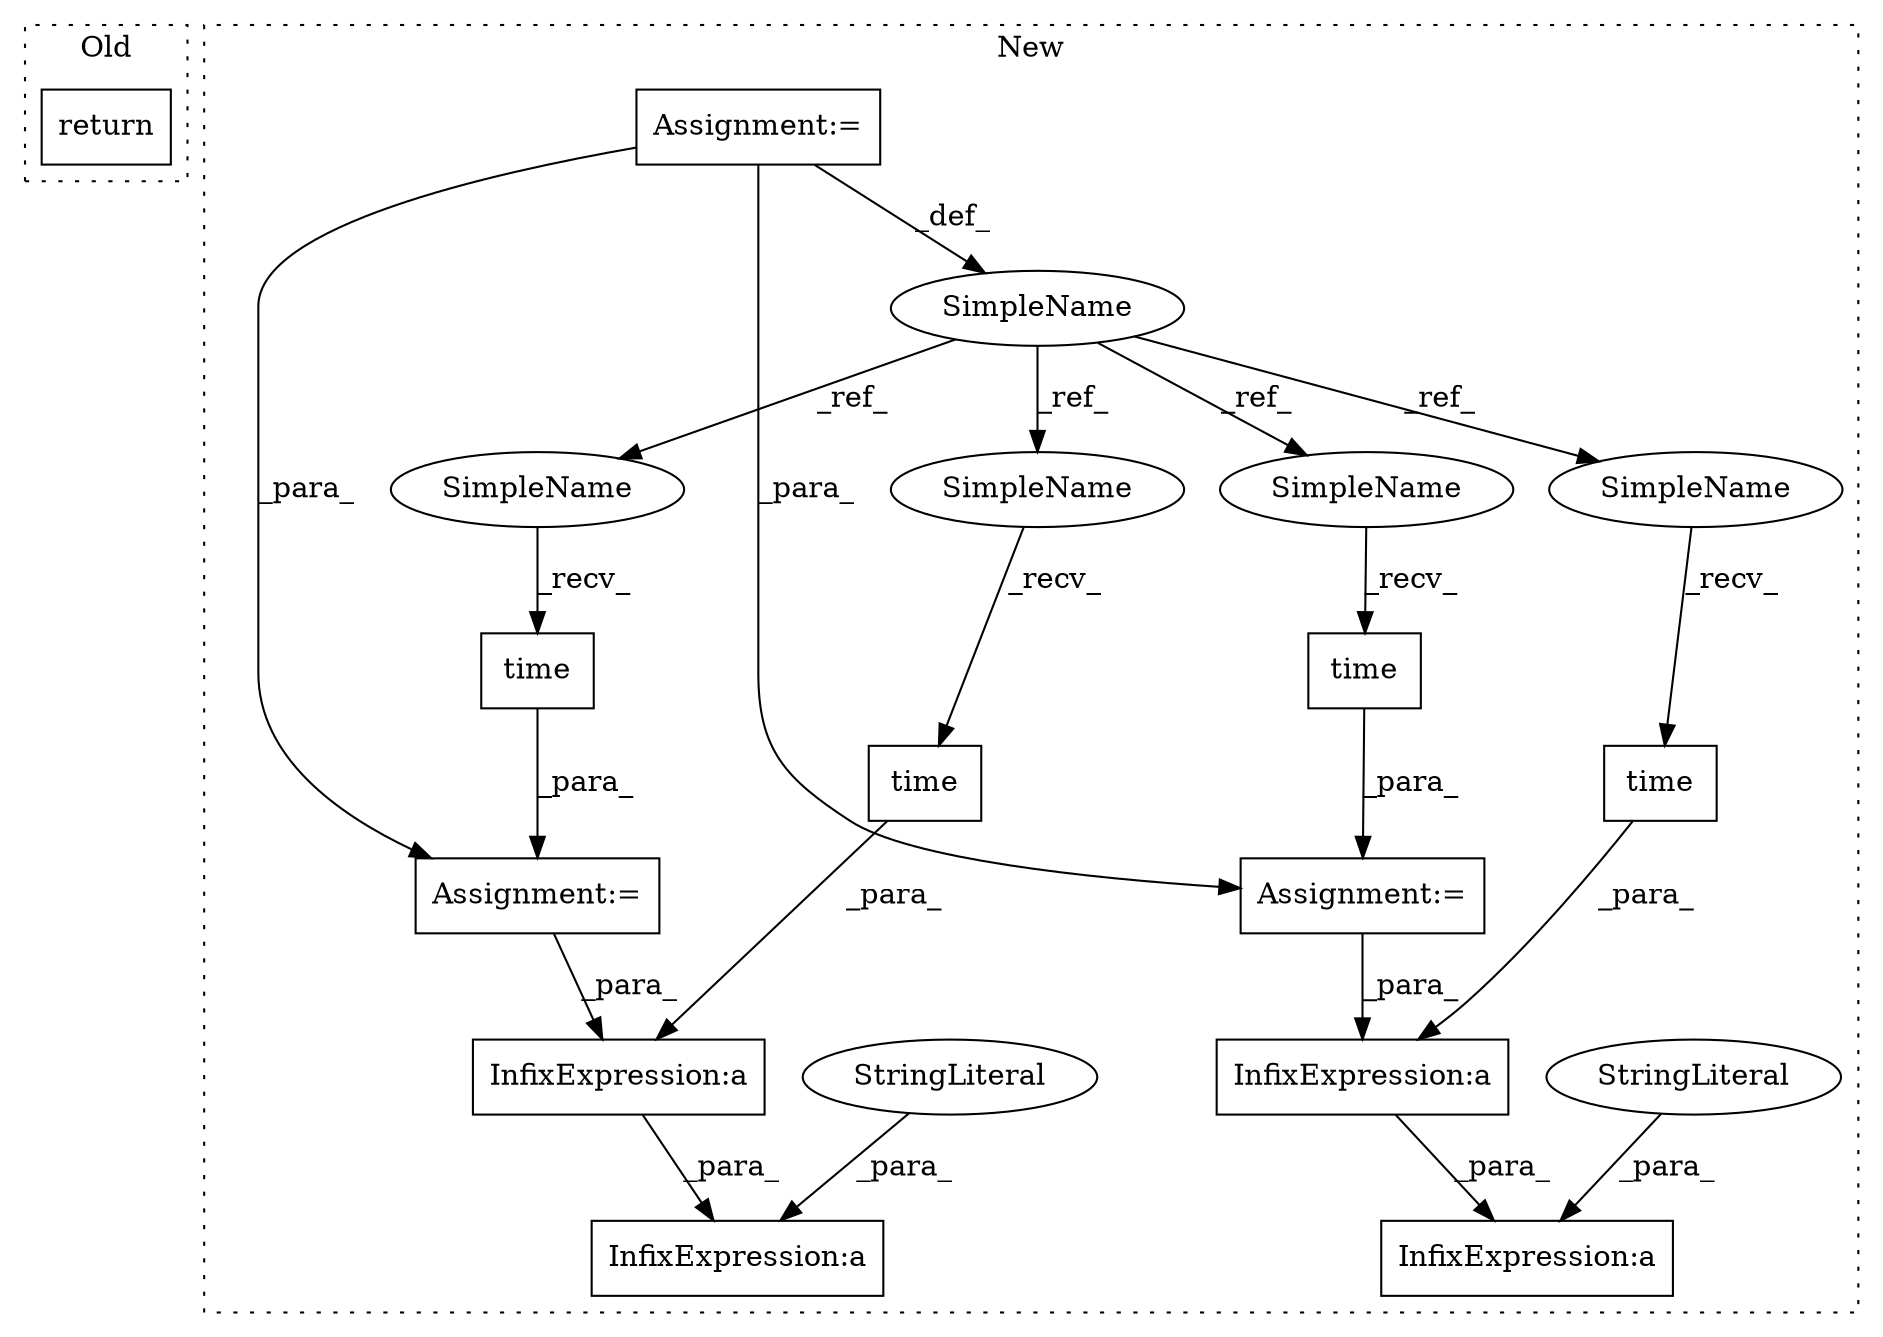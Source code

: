 digraph G {
subgraph cluster0 {
1 [label="return" a="41" s="6445" l="7" shape="box"];
label = "Old";
style="dotted";
}
subgraph cluster1 {
2 [label="time" a="32" s="6823" l="6" shape="box"];
3 [label="InfixExpression:a" a="27" s="7033" l="3" shape="box"];
4 [label="Assignment:=" a="7" s="6817" l="1" shape="box"];
5 [label="time" a="32" s="6975" l="6" shape="box"];
6 [label="SimpleName" a="42" s="6782" l="4" shape="ellipse"];
7 [label="Assignment:=" a="7" s="6782" l="4" shape="box"];
8 [label="InfixExpression:a" a="27" s="7042" l="3" shape="box"];
9 [label="StringLiteral" a="45" s="6993" l="40" shape="ellipse"];
10 [label="time" a="32" s="7185" l="6" shape="box"];
11 [label="Assignment:=" a="7" s="7179" l="1" shape="box"];
12 [label="InfixExpression:a" a="27" s="7242" l="3" shape="box"];
13 [label="InfixExpression:a" a="27" s="7233" l="3" shape="box"];
14 [label="time" a="32" s="7069" l="6" shape="box"];
15 [label="StringLiteral" a="45" s="7203" l="30" shape="ellipse"];
16 [label="SimpleName" a="42" s="6970" l="4" shape="ellipse"];
17 [label="SimpleName" a="42" s="7180" l="4" shape="ellipse"];
18 [label="SimpleName" a="42" s="7064" l="4" shape="ellipse"];
19 [label="SimpleName" a="42" s="6818" l="4" shape="ellipse"];
label = "New";
style="dotted";
}
2 -> 4 [label="_para_"];
4 -> 8 [label="_para_"];
5 -> 8 [label="_para_"];
6 -> 19 [label="_ref_"];
6 -> 17 [label="_ref_"];
6 -> 18 [label="_ref_"];
6 -> 16 [label="_ref_"];
7 -> 4 [label="_para_"];
7 -> 6 [label="_def_"];
7 -> 11 [label="_para_"];
8 -> 3 [label="_para_"];
9 -> 3 [label="_para_"];
10 -> 11 [label="_para_"];
11 -> 12 [label="_para_"];
12 -> 13 [label="_para_"];
14 -> 12 [label="_para_"];
15 -> 13 [label="_para_"];
16 -> 5 [label="_recv_"];
17 -> 10 [label="_recv_"];
18 -> 14 [label="_recv_"];
19 -> 2 [label="_recv_"];
}